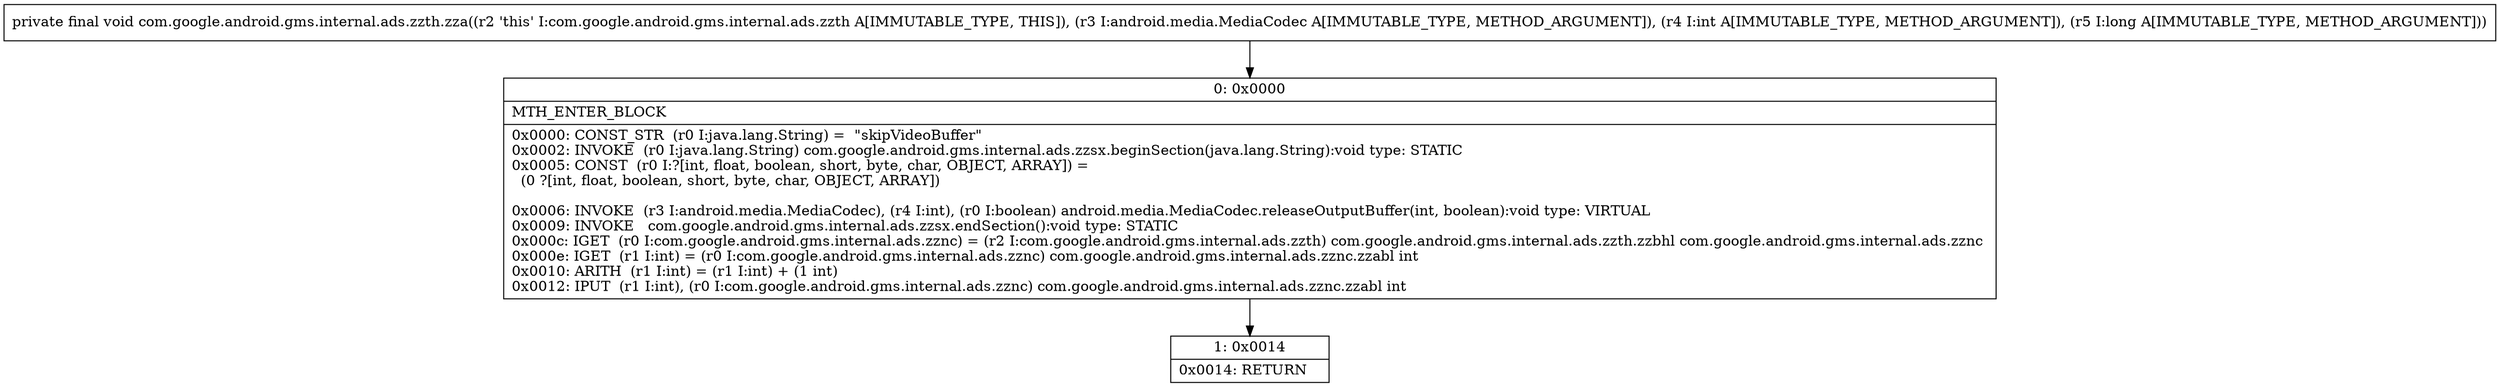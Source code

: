 digraph "CFG forcom.google.android.gms.internal.ads.zzth.zza(Landroid\/media\/MediaCodec;IJ)V" {
Node_0 [shape=record,label="{0\:\ 0x0000|MTH_ENTER_BLOCK\l|0x0000: CONST_STR  (r0 I:java.lang.String) =  \"skipVideoBuffer\" \l0x0002: INVOKE  (r0 I:java.lang.String) com.google.android.gms.internal.ads.zzsx.beginSection(java.lang.String):void type: STATIC \l0x0005: CONST  (r0 I:?[int, float, boolean, short, byte, char, OBJECT, ARRAY]) = \l  (0 ?[int, float, boolean, short, byte, char, OBJECT, ARRAY])\l \l0x0006: INVOKE  (r3 I:android.media.MediaCodec), (r4 I:int), (r0 I:boolean) android.media.MediaCodec.releaseOutputBuffer(int, boolean):void type: VIRTUAL \l0x0009: INVOKE   com.google.android.gms.internal.ads.zzsx.endSection():void type: STATIC \l0x000c: IGET  (r0 I:com.google.android.gms.internal.ads.zznc) = (r2 I:com.google.android.gms.internal.ads.zzth) com.google.android.gms.internal.ads.zzth.zzbhl com.google.android.gms.internal.ads.zznc \l0x000e: IGET  (r1 I:int) = (r0 I:com.google.android.gms.internal.ads.zznc) com.google.android.gms.internal.ads.zznc.zzabl int \l0x0010: ARITH  (r1 I:int) = (r1 I:int) + (1 int) \l0x0012: IPUT  (r1 I:int), (r0 I:com.google.android.gms.internal.ads.zznc) com.google.android.gms.internal.ads.zznc.zzabl int \l}"];
Node_1 [shape=record,label="{1\:\ 0x0014|0x0014: RETURN   \l}"];
MethodNode[shape=record,label="{private final void com.google.android.gms.internal.ads.zzth.zza((r2 'this' I:com.google.android.gms.internal.ads.zzth A[IMMUTABLE_TYPE, THIS]), (r3 I:android.media.MediaCodec A[IMMUTABLE_TYPE, METHOD_ARGUMENT]), (r4 I:int A[IMMUTABLE_TYPE, METHOD_ARGUMENT]), (r5 I:long A[IMMUTABLE_TYPE, METHOD_ARGUMENT])) }"];
MethodNode -> Node_0;
Node_0 -> Node_1;
}

